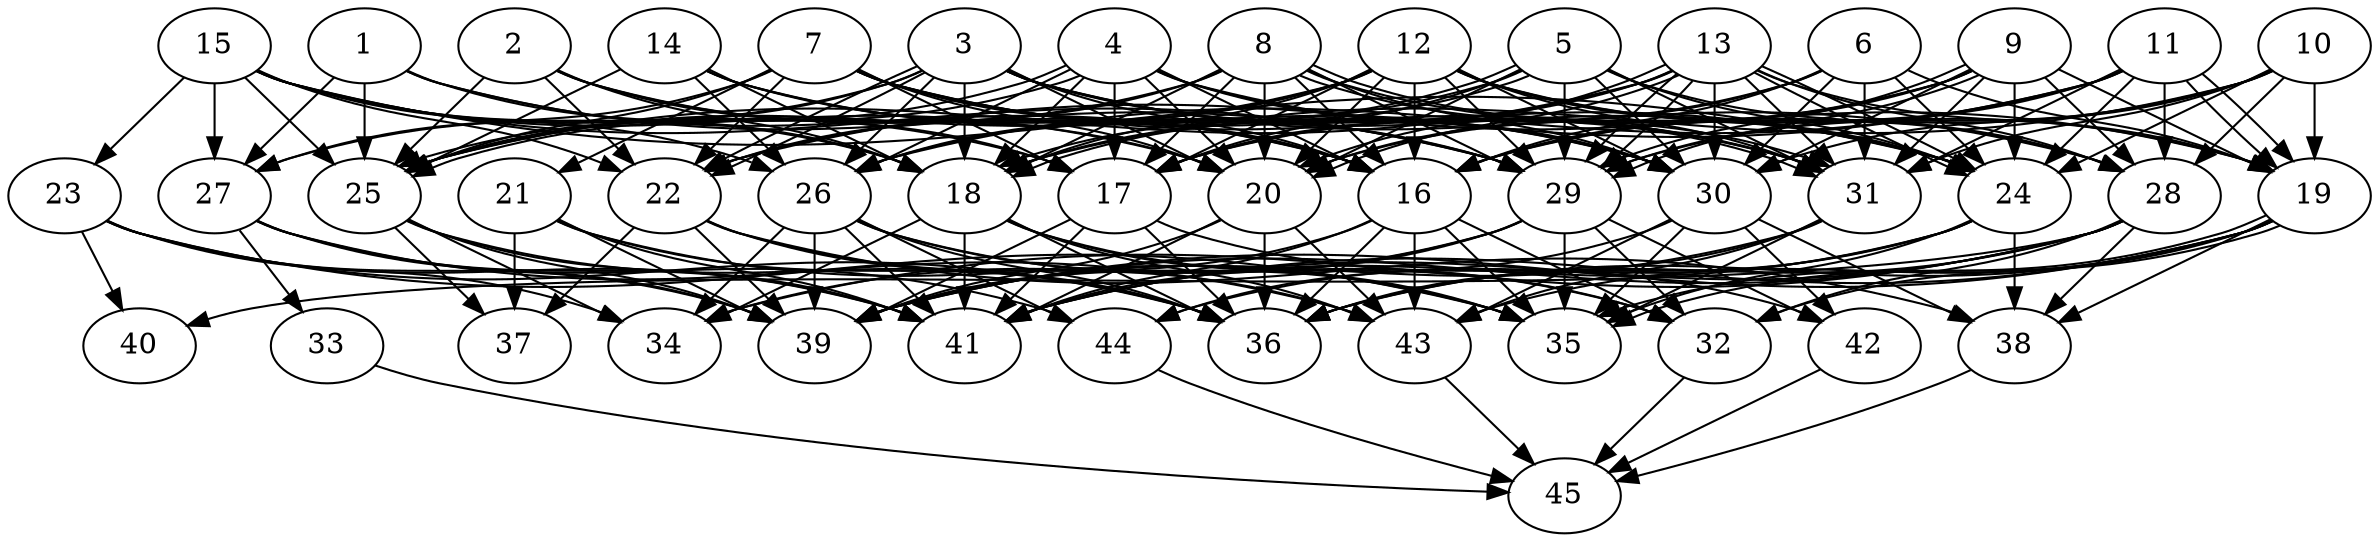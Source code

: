 // DAG automatically generated by daggen at Tue Aug  6 16:31:44 2019
// ./daggen --dot -n 45 --ccr 0.3 --fat 0.7 --regular 0.5 --density 0.9 --mindata 5242880 --maxdata 52428800 
digraph G {
  1 [size="42949973", alpha="0.03", expect_size="12884992"] 
  1 -> 16 [size ="12884992"]
  1 -> 18 [size ="12884992"]
  1 -> 25 [size ="12884992"]
  1 -> 27 [size ="12884992"]
  1 -> 29 [size ="12884992"]
  2 [size="120989013", alpha="0.03", expect_size="36296704"] 
  2 -> 16 [size ="36296704"]
  2 -> 17 [size ="36296704"]
  2 -> 18 [size ="36296704"]
  2 -> 20 [size ="36296704"]
  2 -> 22 [size ="36296704"]
  2 -> 25 [size ="36296704"]
  3 [size="37867520", alpha="0.17", expect_size="11360256"] 
  3 -> 16 [size ="11360256"]
  3 -> 18 [size ="11360256"]
  3 -> 20 [size ="11360256"]
  3 -> 22 [size ="11360256"]
  3 -> 22 [size ="11360256"]
  3 -> 24 [size ="11360256"]
  3 -> 25 [size ="11360256"]
  3 -> 26 [size ="11360256"]
  3 -> 27 [size ="11360256"]
  3 -> 28 [size ="11360256"]
  3 -> 30 [size ="11360256"]
  3 -> 31 [size ="11360256"]
  4 [size="158935040", alpha="0.05", expect_size="47680512"] 
  4 -> 16 [size ="47680512"]
  4 -> 17 [size ="47680512"]
  4 -> 18 [size ="47680512"]
  4 -> 19 [size ="47680512"]
  4 -> 20 [size ="47680512"]
  4 -> 25 [size ="47680512"]
  4 -> 25 [size ="47680512"]
  4 -> 26 [size ="47680512"]
  4 -> 30 [size ="47680512"]
  4 -> 31 [size ="47680512"]
  5 [size="135099733", alpha="0.18", expect_size="40529920"] 
  5 -> 17 [size ="40529920"]
  5 -> 18 [size ="40529920"]
  5 -> 18 [size ="40529920"]
  5 -> 20 [size ="40529920"]
  5 -> 24 [size ="40529920"]
  5 -> 26 [size ="40529920"]
  5 -> 28 [size ="40529920"]
  5 -> 29 [size ="40529920"]
  5 -> 30 [size ="40529920"]
  5 -> 31 [size ="40529920"]
  6 [size="95457280", alpha="0.12", expect_size="28637184"] 
  6 -> 16 [size ="28637184"]
  6 -> 17 [size ="28637184"]
  6 -> 19 [size ="28637184"]
  6 -> 20 [size ="28637184"]
  6 -> 24 [size ="28637184"]
  6 -> 30 [size ="28637184"]
  6 -> 31 [size ="28637184"]
  7 [size="31252480", alpha="0.20", expect_size="9375744"] 
  7 -> 16 [size ="9375744"]
  7 -> 17 [size ="9375744"]
  7 -> 20 [size ="9375744"]
  7 -> 21 [size ="9375744"]
  7 -> 22 [size ="9375744"]
  7 -> 24 [size ="9375744"]
  7 -> 25 [size ="9375744"]
  7 -> 27 [size ="9375744"]
  7 -> 29 [size ="9375744"]
  7 -> 30 [size ="9375744"]
  7 -> 31 [size ="9375744"]
  8 [size="24159573", alpha="0.09", expect_size="7247872"] 
  8 -> 16 [size ="7247872"]
  8 -> 17 [size ="7247872"]
  8 -> 18 [size ="7247872"]
  8 -> 20 [size ="7247872"]
  8 -> 22 [size ="7247872"]
  8 -> 24 [size ="7247872"]
  8 -> 25 [size ="7247872"]
  8 -> 29 [size ="7247872"]
  8 -> 30 [size ="7247872"]
  8 -> 31 [size ="7247872"]
  8 -> 31 [size ="7247872"]
  9 [size="151521280", alpha="0.18", expect_size="45456384"] 
  9 -> 16 [size ="45456384"]
  9 -> 17 [size ="45456384"]
  9 -> 19 [size ="45456384"]
  9 -> 20 [size ="45456384"]
  9 -> 24 [size ="45456384"]
  9 -> 28 [size ="45456384"]
  9 -> 29 [size ="45456384"]
  9 -> 29 [size ="45456384"]
  9 -> 30 [size ="45456384"]
  9 -> 31 [size ="45456384"]
  10 [size="90873173", alpha="0.07", expect_size="27261952"] 
  10 -> 16 [size ="27261952"]
  10 -> 18 [size ="27261952"]
  10 -> 19 [size ="27261952"]
  10 -> 24 [size ="27261952"]
  10 -> 28 [size ="27261952"]
  10 -> 29 [size ="27261952"]
  10 -> 30 [size ="27261952"]
  10 -> 31 [size ="27261952"]
  11 [size="64853333", alpha="0.09", expect_size="19456000"] 
  11 -> 16 [size ="19456000"]
  11 -> 19 [size ="19456000"]
  11 -> 19 [size ="19456000"]
  11 -> 22 [size ="19456000"]
  11 -> 24 [size ="19456000"]
  11 -> 26 [size ="19456000"]
  11 -> 28 [size ="19456000"]
  11 -> 29 [size ="19456000"]
  11 -> 31 [size ="19456000"]
  12 [size="87705600", alpha="0.05", expect_size="26311680"] 
  12 -> 16 [size ="26311680"]
  12 -> 17 [size ="26311680"]
  12 -> 18 [size ="26311680"]
  12 -> 19 [size ="26311680"]
  12 -> 20 [size ="26311680"]
  12 -> 22 [size ="26311680"]
  12 -> 24 [size ="26311680"]
  12 -> 25 [size ="26311680"]
  12 -> 26 [size ="26311680"]
  12 -> 28 [size ="26311680"]
  12 -> 29 [size ="26311680"]
  12 -> 30 [size ="26311680"]
  12 -> 31 [size ="26311680"]
  13 [size="114571947", alpha="0.01", expect_size="34371584"] 
  13 -> 17 [size ="34371584"]
  13 -> 18 [size ="34371584"]
  13 -> 19 [size ="34371584"]
  13 -> 20 [size ="34371584"]
  13 -> 20 [size ="34371584"]
  13 -> 24 [size ="34371584"]
  13 -> 24 [size ="34371584"]
  13 -> 25 [size ="34371584"]
  13 -> 28 [size ="34371584"]
  13 -> 29 [size ="34371584"]
  13 -> 29 [size ="34371584"]
  13 -> 30 [size ="34371584"]
  13 -> 31 [size ="34371584"]
  14 [size="88954880", alpha="0.08", expect_size="26686464"] 
  14 -> 16 [size ="26686464"]
  14 -> 18 [size ="26686464"]
  14 -> 25 [size ="26686464"]
  14 -> 26 [size ="26686464"]
  14 -> 29 [size ="26686464"]
  14 -> 30 [size ="26686464"]
  15 [size="128628053", alpha="0.04", expect_size="38588416"] 
  15 -> 17 [size ="38588416"]
  15 -> 18 [size ="38588416"]
  15 -> 20 [size ="38588416"]
  15 -> 22 [size ="38588416"]
  15 -> 23 [size ="38588416"]
  15 -> 24 [size ="38588416"]
  15 -> 25 [size ="38588416"]
  15 -> 26 [size ="38588416"]
  15 -> 27 [size ="38588416"]
  15 -> 29 [size ="38588416"]
  16 [size="113984853", alpha="0.17", expect_size="34195456"] 
  16 -> 32 [size ="34195456"]
  16 -> 35 [size ="34195456"]
  16 -> 36 [size ="34195456"]
  16 -> 39 [size ="34195456"]
  16 -> 41 [size ="34195456"]
  16 -> 43 [size ="34195456"]
  17 [size="53691733", alpha="0.17", expect_size="16107520"] 
  17 -> 36 [size ="16107520"]
  17 -> 39 [size ="16107520"]
  17 -> 41 [size ="16107520"]
  17 -> 42 [size ="16107520"]
  18 [size="53172907", alpha="0.08", expect_size="15951872"] 
  18 -> 32 [size ="15951872"]
  18 -> 34 [size ="15951872"]
  18 -> 35 [size ="15951872"]
  18 -> 36 [size ="15951872"]
  18 -> 41 [size ="15951872"]
  18 -> 43 [size ="15951872"]
  19 [size="123593387", alpha="0.07", expect_size="37078016"] 
  19 -> 32 [size ="37078016"]
  19 -> 35 [size ="37078016"]
  19 -> 35 [size ="37078016"]
  19 -> 36 [size ="37078016"]
  19 -> 38 [size ="37078016"]
  19 -> 39 [size ="37078016"]
  19 -> 41 [size ="37078016"]
  19 -> 43 [size ="37078016"]
  20 [size="104994133", alpha="0.20", expect_size="31498240"] 
  20 -> 36 [size ="31498240"]
  20 -> 39 [size ="31498240"]
  20 -> 41 [size ="31498240"]
  20 -> 43 [size ="31498240"]
  21 [size="156119040", alpha="0.16", expect_size="46835712"] 
  21 -> 35 [size ="46835712"]
  21 -> 36 [size ="46835712"]
  21 -> 37 [size ="46835712"]
  21 -> 39 [size ="46835712"]
  21 -> 41 [size ="46835712"]
  22 [size="69502293", alpha="0.05", expect_size="20850688"] 
  22 -> 36 [size ="20850688"]
  22 -> 37 [size ="20850688"]
  22 -> 38 [size ="20850688"]
  22 -> 39 [size ="20850688"]
  22 -> 43 [size ="20850688"]
  23 [size="112472747", alpha="0.17", expect_size="33741824"] 
  23 -> 34 [size ="33741824"]
  23 -> 35 [size ="33741824"]
  23 -> 36 [size ="33741824"]
  23 -> 39 [size ="33741824"]
  23 -> 40 [size ="33741824"]
  23 -> 41 [size ="33741824"]
  24 [size="118763520", alpha="0.07", expect_size="35629056"] 
  24 -> 35 [size ="35629056"]
  24 -> 36 [size ="35629056"]
  24 -> 38 [size ="35629056"]
  24 -> 41 [size ="35629056"]
  24 -> 44 [size ="35629056"]
  25 [size="25688747", alpha="0.11", expect_size="7706624"] 
  25 -> 34 [size ="7706624"]
  25 -> 36 [size ="7706624"]
  25 -> 37 [size ="7706624"]
  25 -> 39 [size ="7706624"]
  25 -> 41 [size ="7706624"]
  26 [size="61033813", alpha="0.06", expect_size="18310144"] 
  26 -> 32 [size ="18310144"]
  26 -> 34 [size ="18310144"]
  26 -> 35 [size ="18310144"]
  26 -> 36 [size ="18310144"]
  26 -> 39 [size ="18310144"]
  26 -> 41 [size ="18310144"]
  26 -> 44 [size ="18310144"]
  27 [size="37597867", alpha="0.03", expect_size="11279360"] 
  27 -> 33 [size ="11279360"]
  27 -> 39 [size ="11279360"]
  27 -> 41 [size ="11279360"]
  27 -> 43 [size ="11279360"]
  27 -> 44 [size ="11279360"]
  28 [size="170096640", alpha="0.20", expect_size="51028992"] 
  28 -> 32 [size ="51028992"]
  28 -> 34 [size ="51028992"]
  28 -> 36 [size ="51028992"]
  28 -> 38 [size ="51028992"]
  28 -> 39 [size ="51028992"]
  28 -> 40 [size ="51028992"]
  28 -> 41 [size ="51028992"]
  29 [size="75328853", alpha="0.14", expect_size="22598656"] 
  29 -> 32 [size ="22598656"]
  29 -> 34 [size ="22598656"]
  29 -> 35 [size ="22598656"]
  29 -> 39 [size ="22598656"]
  29 -> 41 [size ="22598656"]
  29 -> 42 [size ="22598656"]
  30 [size="128894293", alpha="0.18", expect_size="38668288"] 
  30 -> 35 [size ="38668288"]
  30 -> 38 [size ="38668288"]
  30 -> 42 [size ="38668288"]
  30 -> 43 [size ="38668288"]
  30 -> 44 [size ="38668288"]
  31 [size="126184107", alpha="0.08", expect_size="37855232"] 
  31 -> 35 [size ="37855232"]
  31 -> 36 [size ="37855232"]
  31 -> 39 [size ="37855232"]
  31 -> 43 [size ="37855232"]
  32 [size="92672000", alpha="0.06", expect_size="27801600"] 
  32 -> 45 [size ="27801600"]
  33 [size="131877547", alpha="0.17", expect_size="39563264"] 
  33 -> 45 [size ="39563264"]
  34 [size="106902187", alpha="0.17", expect_size="32070656"] 
  35 [size="159204693", alpha="0.12", expect_size="47761408"] 
  36 [size="91845973", alpha="0.18", expect_size="27553792"] 
  37 [size="140086613", alpha="0.09", expect_size="42025984"] 
  38 [size="160419840", alpha="0.05", expect_size="48125952"] 
  38 -> 45 [size ="48125952"]
  39 [size="159532373", alpha="0.14", expect_size="47859712"] 
  40 [size="114179413", alpha="0.14", expect_size="34253824"] 
  41 [size="97764693", alpha="0.12", expect_size="29329408"] 
  42 [size="157665280", alpha="0.16", expect_size="47299584"] 
  42 -> 45 [size ="47299584"]
  43 [size="49537707", alpha="0.13", expect_size="14861312"] 
  43 -> 45 [size ="14861312"]
  44 [size="27767467", alpha="0.02", expect_size="8330240"] 
  44 -> 45 [size ="8330240"]
  45 [size="163836587", alpha="0.13", expect_size="49150976"] 
}
